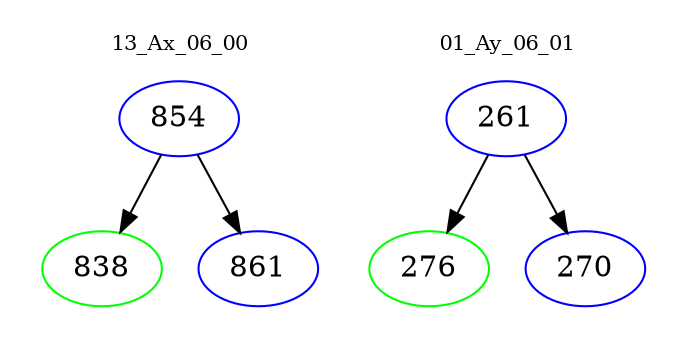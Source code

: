 digraph{
subgraph cluster_0 {
color = white
label = "13_Ax_06_00";
fontsize=10;
T0_854 [label="854", color="blue"]
T0_854 -> T0_838 [color="black"]
T0_838 [label="838", color="green"]
T0_854 -> T0_861 [color="black"]
T0_861 [label="861", color="blue"]
}
subgraph cluster_1 {
color = white
label = "01_Ay_06_01";
fontsize=10;
T1_261 [label="261", color="blue"]
T1_261 -> T1_276 [color="black"]
T1_276 [label="276", color="green"]
T1_261 -> T1_270 [color="black"]
T1_270 [label="270", color="blue"]
}
}
